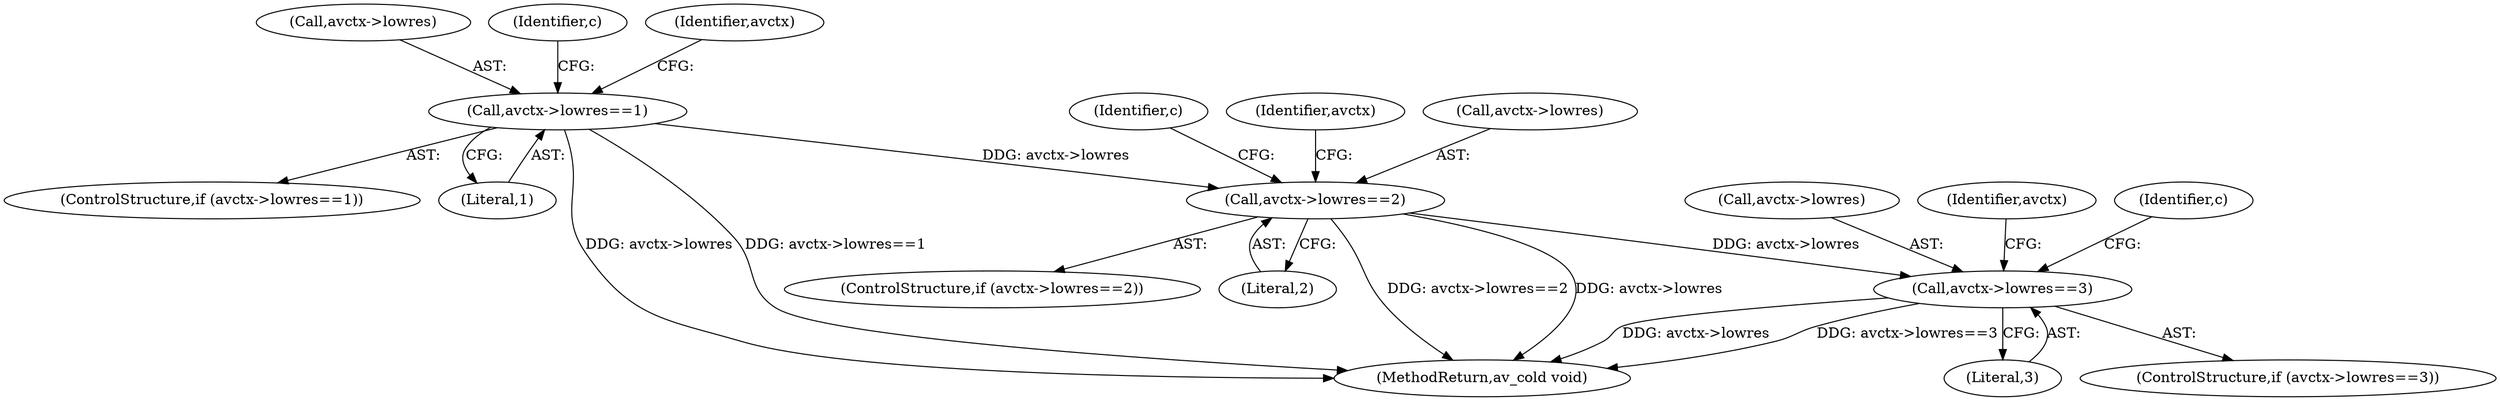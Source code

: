 digraph "0_FFmpeg_b3332a182f8ba33a34542e4a0370f38b914ccf7d@pointer" {
"1000144" [label="(Call,avctx->lowres==2)"];
"1000116" [label="(Call,avctx->lowres==1)"];
"1000172" [label="(Call,avctx->lowres==3)"];
"1000144" [label="(Call,avctx->lowres==2)"];
"1000116" [label="(Call,avctx->lowres==1)"];
"1000143" [label="(ControlStructure,if (avctx->lowres==2))"];
"1000173" [label="(Call,avctx->lowres)"];
"1000204" [label="(Identifier,avctx)"];
"1000152" [label="(Identifier,c)"];
"1000428" [label="(MethodReturn,av_cold void)"];
"1000115" [label="(ControlStructure,if (avctx->lowres==1))"];
"1000117" [label="(Call,avctx->lowres)"];
"1000124" [label="(Identifier,c)"];
"1000176" [label="(Literal,3)"];
"1000174" [label="(Identifier,avctx)"];
"1000172" [label="(Call,avctx->lowres==3)"];
"1000146" [label="(Identifier,avctx)"];
"1000120" [label="(Literal,1)"];
"1000145" [label="(Call,avctx->lowres)"];
"1000171" [label="(ControlStructure,if (avctx->lowres==3))"];
"1000148" [label="(Literal,2)"];
"1000180" [label="(Identifier,c)"];
"1000144" -> "1000143"  [label="AST: "];
"1000144" -> "1000148"  [label="CFG: "];
"1000145" -> "1000144"  [label="AST: "];
"1000148" -> "1000144"  [label="AST: "];
"1000152" -> "1000144"  [label="CFG: "];
"1000174" -> "1000144"  [label="CFG: "];
"1000144" -> "1000428"  [label="DDG: avctx->lowres==2"];
"1000144" -> "1000428"  [label="DDG: avctx->lowres"];
"1000116" -> "1000144"  [label="DDG: avctx->lowres"];
"1000144" -> "1000172"  [label="DDG: avctx->lowres"];
"1000116" -> "1000115"  [label="AST: "];
"1000116" -> "1000120"  [label="CFG: "];
"1000117" -> "1000116"  [label="AST: "];
"1000120" -> "1000116"  [label="AST: "];
"1000124" -> "1000116"  [label="CFG: "];
"1000146" -> "1000116"  [label="CFG: "];
"1000116" -> "1000428"  [label="DDG: avctx->lowres"];
"1000116" -> "1000428"  [label="DDG: avctx->lowres==1"];
"1000172" -> "1000171"  [label="AST: "];
"1000172" -> "1000176"  [label="CFG: "];
"1000173" -> "1000172"  [label="AST: "];
"1000176" -> "1000172"  [label="AST: "];
"1000180" -> "1000172"  [label="CFG: "];
"1000204" -> "1000172"  [label="CFG: "];
"1000172" -> "1000428"  [label="DDG: avctx->lowres==3"];
"1000172" -> "1000428"  [label="DDG: avctx->lowres"];
}
